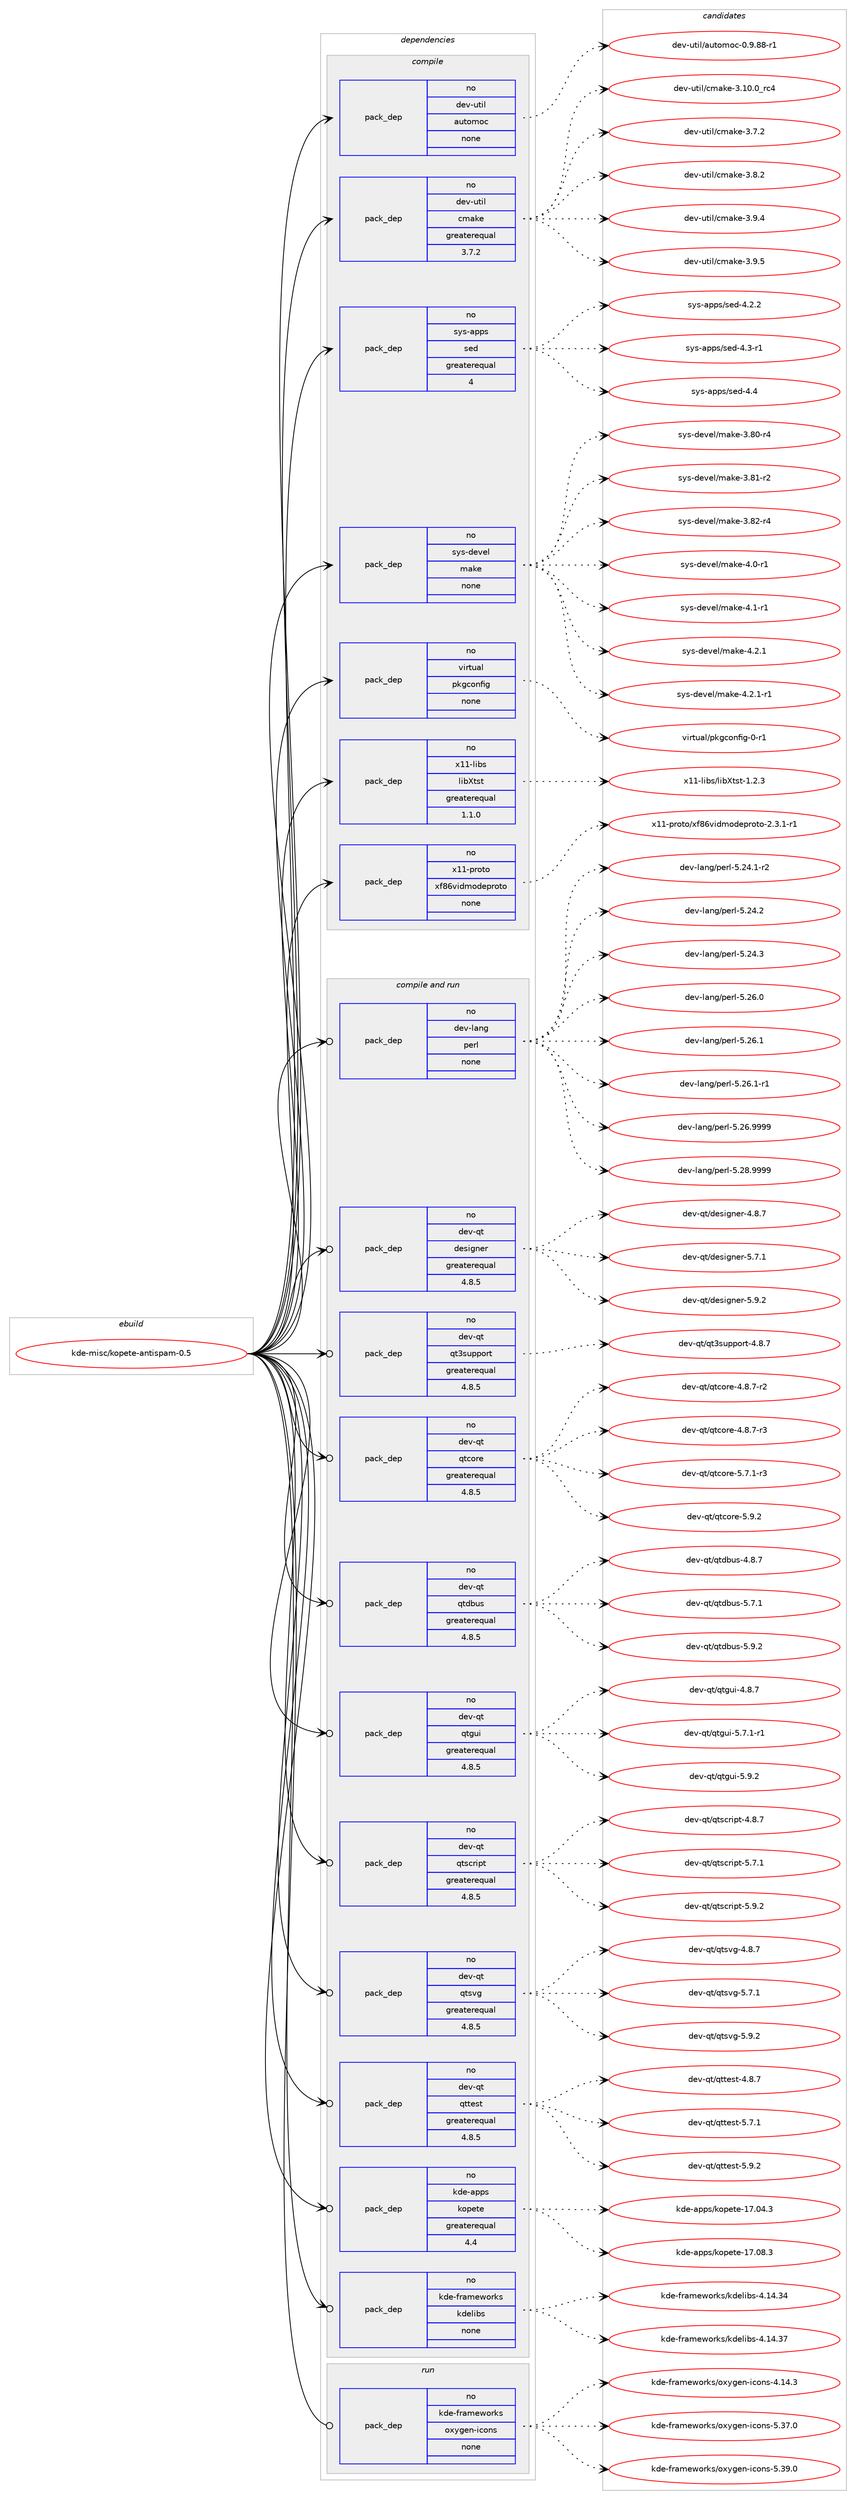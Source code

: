 digraph prolog {

# *************
# Graph options
# *************

newrank=true;
concentrate=true;
compound=true;
graph [rankdir=LR,fontname=Helvetica,fontsize=10,ranksep=1.5];#, ranksep=2.5, nodesep=0.2];
edge  [arrowhead=vee];
node  [fontname=Helvetica,fontsize=10];

# **********
# The ebuild
# **********

subgraph cluster_leftcol {
color=gray;
rank=same;
label=<<i>ebuild</i>>;
id [label="kde-misc/kopete-antispam-0.5", color=red, width=4, href="../kde-misc/kopete-antispam-0.5.svg"];
}

# ****************
# The dependencies
# ****************

subgraph cluster_midcol {
color=gray;
label=<<i>dependencies</i>>;
subgraph cluster_compile {
fillcolor="#eeeeee";
style=filled;
label=<<i>compile</i>>;
subgraph pack245415 {
dependency334793 [label=<<TABLE BORDER="0" CELLBORDER="1" CELLSPACING="0" CELLPADDING="4" WIDTH="220"><TR><TD ROWSPAN="6" CELLPADDING="30">pack_dep</TD></TR><TR><TD WIDTH="110">no</TD></TR><TR><TD>dev-util</TD></TR><TR><TD>automoc</TD></TR><TR><TD>none</TD></TR><TR><TD></TD></TR></TABLE>>, shape=none, color=blue];
}
id:e -> dependency334793:w [weight=20,style="solid",arrowhead="vee"];
subgraph pack245416 {
dependency334794 [label=<<TABLE BORDER="0" CELLBORDER="1" CELLSPACING="0" CELLPADDING="4" WIDTH="220"><TR><TD ROWSPAN="6" CELLPADDING="30">pack_dep</TD></TR><TR><TD WIDTH="110">no</TD></TR><TR><TD>dev-util</TD></TR><TR><TD>cmake</TD></TR><TR><TD>greaterequal</TD></TR><TR><TD>3.7.2</TD></TR></TABLE>>, shape=none, color=blue];
}
id:e -> dependency334794:w [weight=20,style="solid",arrowhead="vee"];
subgraph pack245417 {
dependency334795 [label=<<TABLE BORDER="0" CELLBORDER="1" CELLSPACING="0" CELLPADDING="4" WIDTH="220"><TR><TD ROWSPAN="6" CELLPADDING="30">pack_dep</TD></TR><TR><TD WIDTH="110">no</TD></TR><TR><TD>sys-apps</TD></TR><TR><TD>sed</TD></TR><TR><TD>greaterequal</TD></TR><TR><TD>4</TD></TR></TABLE>>, shape=none, color=blue];
}
id:e -> dependency334795:w [weight=20,style="solid",arrowhead="vee"];
subgraph pack245418 {
dependency334796 [label=<<TABLE BORDER="0" CELLBORDER="1" CELLSPACING="0" CELLPADDING="4" WIDTH="220"><TR><TD ROWSPAN="6" CELLPADDING="30">pack_dep</TD></TR><TR><TD WIDTH="110">no</TD></TR><TR><TD>sys-devel</TD></TR><TR><TD>make</TD></TR><TR><TD>none</TD></TR><TR><TD></TD></TR></TABLE>>, shape=none, color=blue];
}
id:e -> dependency334796:w [weight=20,style="solid",arrowhead="vee"];
subgraph pack245419 {
dependency334797 [label=<<TABLE BORDER="0" CELLBORDER="1" CELLSPACING="0" CELLPADDING="4" WIDTH="220"><TR><TD ROWSPAN="6" CELLPADDING="30">pack_dep</TD></TR><TR><TD WIDTH="110">no</TD></TR><TR><TD>virtual</TD></TR><TR><TD>pkgconfig</TD></TR><TR><TD>none</TD></TR><TR><TD></TD></TR></TABLE>>, shape=none, color=blue];
}
id:e -> dependency334797:w [weight=20,style="solid",arrowhead="vee"];
subgraph pack245420 {
dependency334798 [label=<<TABLE BORDER="0" CELLBORDER="1" CELLSPACING="0" CELLPADDING="4" WIDTH="220"><TR><TD ROWSPAN="6" CELLPADDING="30">pack_dep</TD></TR><TR><TD WIDTH="110">no</TD></TR><TR><TD>x11-libs</TD></TR><TR><TD>libXtst</TD></TR><TR><TD>greaterequal</TD></TR><TR><TD>1.1.0</TD></TR></TABLE>>, shape=none, color=blue];
}
id:e -> dependency334798:w [weight=20,style="solid",arrowhead="vee"];
subgraph pack245421 {
dependency334799 [label=<<TABLE BORDER="0" CELLBORDER="1" CELLSPACING="0" CELLPADDING="4" WIDTH="220"><TR><TD ROWSPAN="6" CELLPADDING="30">pack_dep</TD></TR><TR><TD WIDTH="110">no</TD></TR><TR><TD>x11-proto</TD></TR><TR><TD>xf86vidmodeproto</TD></TR><TR><TD>none</TD></TR><TR><TD></TD></TR></TABLE>>, shape=none, color=blue];
}
id:e -> dependency334799:w [weight=20,style="solid",arrowhead="vee"];
}
subgraph cluster_compileandrun {
fillcolor="#eeeeee";
style=filled;
label=<<i>compile and run</i>>;
subgraph pack245422 {
dependency334800 [label=<<TABLE BORDER="0" CELLBORDER="1" CELLSPACING="0" CELLPADDING="4" WIDTH="220"><TR><TD ROWSPAN="6" CELLPADDING="30">pack_dep</TD></TR><TR><TD WIDTH="110">no</TD></TR><TR><TD>dev-lang</TD></TR><TR><TD>perl</TD></TR><TR><TD>none</TD></TR><TR><TD></TD></TR></TABLE>>, shape=none, color=blue];
}
id:e -> dependency334800:w [weight=20,style="solid",arrowhead="odotvee"];
subgraph pack245423 {
dependency334801 [label=<<TABLE BORDER="0" CELLBORDER="1" CELLSPACING="0" CELLPADDING="4" WIDTH="220"><TR><TD ROWSPAN="6" CELLPADDING="30">pack_dep</TD></TR><TR><TD WIDTH="110">no</TD></TR><TR><TD>dev-qt</TD></TR><TR><TD>designer</TD></TR><TR><TD>greaterequal</TD></TR><TR><TD>4.8.5</TD></TR></TABLE>>, shape=none, color=blue];
}
id:e -> dependency334801:w [weight=20,style="solid",arrowhead="odotvee"];
subgraph pack245424 {
dependency334802 [label=<<TABLE BORDER="0" CELLBORDER="1" CELLSPACING="0" CELLPADDING="4" WIDTH="220"><TR><TD ROWSPAN="6" CELLPADDING="30">pack_dep</TD></TR><TR><TD WIDTH="110">no</TD></TR><TR><TD>dev-qt</TD></TR><TR><TD>qt3support</TD></TR><TR><TD>greaterequal</TD></TR><TR><TD>4.8.5</TD></TR></TABLE>>, shape=none, color=blue];
}
id:e -> dependency334802:w [weight=20,style="solid",arrowhead="odotvee"];
subgraph pack245425 {
dependency334803 [label=<<TABLE BORDER="0" CELLBORDER="1" CELLSPACING="0" CELLPADDING="4" WIDTH="220"><TR><TD ROWSPAN="6" CELLPADDING="30">pack_dep</TD></TR><TR><TD WIDTH="110">no</TD></TR><TR><TD>dev-qt</TD></TR><TR><TD>qtcore</TD></TR><TR><TD>greaterequal</TD></TR><TR><TD>4.8.5</TD></TR></TABLE>>, shape=none, color=blue];
}
id:e -> dependency334803:w [weight=20,style="solid",arrowhead="odotvee"];
subgraph pack245426 {
dependency334804 [label=<<TABLE BORDER="0" CELLBORDER="1" CELLSPACING="0" CELLPADDING="4" WIDTH="220"><TR><TD ROWSPAN="6" CELLPADDING="30">pack_dep</TD></TR><TR><TD WIDTH="110">no</TD></TR><TR><TD>dev-qt</TD></TR><TR><TD>qtdbus</TD></TR><TR><TD>greaterequal</TD></TR><TR><TD>4.8.5</TD></TR></TABLE>>, shape=none, color=blue];
}
id:e -> dependency334804:w [weight=20,style="solid",arrowhead="odotvee"];
subgraph pack245427 {
dependency334805 [label=<<TABLE BORDER="0" CELLBORDER="1" CELLSPACING="0" CELLPADDING="4" WIDTH="220"><TR><TD ROWSPAN="6" CELLPADDING="30">pack_dep</TD></TR><TR><TD WIDTH="110">no</TD></TR><TR><TD>dev-qt</TD></TR><TR><TD>qtgui</TD></TR><TR><TD>greaterequal</TD></TR><TR><TD>4.8.5</TD></TR></TABLE>>, shape=none, color=blue];
}
id:e -> dependency334805:w [weight=20,style="solid",arrowhead="odotvee"];
subgraph pack245428 {
dependency334806 [label=<<TABLE BORDER="0" CELLBORDER="1" CELLSPACING="0" CELLPADDING="4" WIDTH="220"><TR><TD ROWSPAN="6" CELLPADDING="30">pack_dep</TD></TR><TR><TD WIDTH="110">no</TD></TR><TR><TD>dev-qt</TD></TR><TR><TD>qtscript</TD></TR><TR><TD>greaterequal</TD></TR><TR><TD>4.8.5</TD></TR></TABLE>>, shape=none, color=blue];
}
id:e -> dependency334806:w [weight=20,style="solid",arrowhead="odotvee"];
subgraph pack245429 {
dependency334807 [label=<<TABLE BORDER="0" CELLBORDER="1" CELLSPACING="0" CELLPADDING="4" WIDTH="220"><TR><TD ROWSPAN="6" CELLPADDING="30">pack_dep</TD></TR><TR><TD WIDTH="110">no</TD></TR><TR><TD>dev-qt</TD></TR><TR><TD>qtsvg</TD></TR><TR><TD>greaterequal</TD></TR><TR><TD>4.8.5</TD></TR></TABLE>>, shape=none, color=blue];
}
id:e -> dependency334807:w [weight=20,style="solid",arrowhead="odotvee"];
subgraph pack245430 {
dependency334808 [label=<<TABLE BORDER="0" CELLBORDER="1" CELLSPACING="0" CELLPADDING="4" WIDTH="220"><TR><TD ROWSPAN="6" CELLPADDING="30">pack_dep</TD></TR><TR><TD WIDTH="110">no</TD></TR><TR><TD>dev-qt</TD></TR><TR><TD>qttest</TD></TR><TR><TD>greaterequal</TD></TR><TR><TD>4.8.5</TD></TR></TABLE>>, shape=none, color=blue];
}
id:e -> dependency334808:w [weight=20,style="solid",arrowhead="odotvee"];
subgraph pack245431 {
dependency334809 [label=<<TABLE BORDER="0" CELLBORDER="1" CELLSPACING="0" CELLPADDING="4" WIDTH="220"><TR><TD ROWSPAN="6" CELLPADDING="30">pack_dep</TD></TR><TR><TD WIDTH="110">no</TD></TR><TR><TD>kde-apps</TD></TR><TR><TD>kopete</TD></TR><TR><TD>greaterequal</TD></TR><TR><TD>4.4</TD></TR></TABLE>>, shape=none, color=blue];
}
id:e -> dependency334809:w [weight=20,style="solid",arrowhead="odotvee"];
subgraph pack245432 {
dependency334810 [label=<<TABLE BORDER="0" CELLBORDER="1" CELLSPACING="0" CELLPADDING="4" WIDTH="220"><TR><TD ROWSPAN="6" CELLPADDING="30">pack_dep</TD></TR><TR><TD WIDTH="110">no</TD></TR><TR><TD>kde-frameworks</TD></TR><TR><TD>kdelibs</TD></TR><TR><TD>none</TD></TR><TR><TD></TD></TR></TABLE>>, shape=none, color=blue];
}
id:e -> dependency334810:w [weight=20,style="solid",arrowhead="odotvee"];
}
subgraph cluster_run {
fillcolor="#eeeeee";
style=filled;
label=<<i>run</i>>;
subgraph pack245433 {
dependency334811 [label=<<TABLE BORDER="0" CELLBORDER="1" CELLSPACING="0" CELLPADDING="4" WIDTH="220"><TR><TD ROWSPAN="6" CELLPADDING="30">pack_dep</TD></TR><TR><TD WIDTH="110">no</TD></TR><TR><TD>kde-frameworks</TD></TR><TR><TD>oxygen-icons</TD></TR><TR><TD>none</TD></TR><TR><TD></TD></TR></TABLE>>, shape=none, color=blue];
}
id:e -> dependency334811:w [weight=20,style="solid",arrowhead="odot"];
}
}

# **************
# The candidates
# **************

subgraph cluster_choices {
rank=same;
color=gray;
label=<<i>candidates</i>>;

subgraph choice245415 {
color=black;
nodesep=1;
choice10010111845117116105108479711711611110911199454846574656564511449 [label="dev-util/automoc-0.9.88-r1", color=red, width=4,href="../dev-util/automoc-0.9.88-r1.svg"];
dependency334793:e -> choice10010111845117116105108479711711611110911199454846574656564511449:w [style=dotted,weight="100"];
}
subgraph choice245416 {
color=black;
nodesep=1;
choice1001011184511711610510847991099710710145514649484648951149952 [label="dev-util/cmake-3.10.0_rc4", color=red, width=4,href="../dev-util/cmake-3.10.0_rc4.svg"];
choice10010111845117116105108479910997107101455146554650 [label="dev-util/cmake-3.7.2", color=red, width=4,href="../dev-util/cmake-3.7.2.svg"];
choice10010111845117116105108479910997107101455146564650 [label="dev-util/cmake-3.8.2", color=red, width=4,href="../dev-util/cmake-3.8.2.svg"];
choice10010111845117116105108479910997107101455146574652 [label="dev-util/cmake-3.9.4", color=red, width=4,href="../dev-util/cmake-3.9.4.svg"];
choice10010111845117116105108479910997107101455146574653 [label="dev-util/cmake-3.9.5", color=red, width=4,href="../dev-util/cmake-3.9.5.svg"];
dependency334794:e -> choice1001011184511711610510847991099710710145514649484648951149952:w [style=dotted,weight="100"];
dependency334794:e -> choice10010111845117116105108479910997107101455146554650:w [style=dotted,weight="100"];
dependency334794:e -> choice10010111845117116105108479910997107101455146564650:w [style=dotted,weight="100"];
dependency334794:e -> choice10010111845117116105108479910997107101455146574652:w [style=dotted,weight="100"];
dependency334794:e -> choice10010111845117116105108479910997107101455146574653:w [style=dotted,weight="100"];
}
subgraph choice245417 {
color=black;
nodesep=1;
choice115121115459711211211547115101100455246504650 [label="sys-apps/sed-4.2.2", color=red, width=4,href="../sys-apps/sed-4.2.2.svg"];
choice115121115459711211211547115101100455246514511449 [label="sys-apps/sed-4.3-r1", color=red, width=4,href="../sys-apps/sed-4.3-r1.svg"];
choice11512111545971121121154711510110045524652 [label="sys-apps/sed-4.4", color=red, width=4,href="../sys-apps/sed-4.4.svg"];
dependency334795:e -> choice115121115459711211211547115101100455246504650:w [style=dotted,weight="100"];
dependency334795:e -> choice115121115459711211211547115101100455246514511449:w [style=dotted,weight="100"];
dependency334795:e -> choice11512111545971121121154711510110045524652:w [style=dotted,weight="100"];
}
subgraph choice245418 {
color=black;
nodesep=1;
choice11512111545100101118101108471099710710145514656484511452 [label="sys-devel/make-3.80-r4", color=red, width=4,href="../sys-devel/make-3.80-r4.svg"];
choice11512111545100101118101108471099710710145514656494511450 [label="sys-devel/make-3.81-r2", color=red, width=4,href="../sys-devel/make-3.81-r2.svg"];
choice11512111545100101118101108471099710710145514656504511452 [label="sys-devel/make-3.82-r4", color=red, width=4,href="../sys-devel/make-3.82-r4.svg"];
choice115121115451001011181011084710997107101455246484511449 [label="sys-devel/make-4.0-r1", color=red, width=4,href="../sys-devel/make-4.0-r1.svg"];
choice115121115451001011181011084710997107101455246494511449 [label="sys-devel/make-4.1-r1", color=red, width=4,href="../sys-devel/make-4.1-r1.svg"];
choice115121115451001011181011084710997107101455246504649 [label="sys-devel/make-4.2.1", color=red, width=4,href="../sys-devel/make-4.2.1.svg"];
choice1151211154510010111810110847109971071014552465046494511449 [label="sys-devel/make-4.2.1-r1", color=red, width=4,href="../sys-devel/make-4.2.1-r1.svg"];
dependency334796:e -> choice11512111545100101118101108471099710710145514656484511452:w [style=dotted,weight="100"];
dependency334796:e -> choice11512111545100101118101108471099710710145514656494511450:w [style=dotted,weight="100"];
dependency334796:e -> choice11512111545100101118101108471099710710145514656504511452:w [style=dotted,weight="100"];
dependency334796:e -> choice115121115451001011181011084710997107101455246484511449:w [style=dotted,weight="100"];
dependency334796:e -> choice115121115451001011181011084710997107101455246494511449:w [style=dotted,weight="100"];
dependency334796:e -> choice115121115451001011181011084710997107101455246504649:w [style=dotted,weight="100"];
dependency334796:e -> choice1151211154510010111810110847109971071014552465046494511449:w [style=dotted,weight="100"];
}
subgraph choice245419 {
color=black;
nodesep=1;
choice11810511411611797108471121071039911111010210510345484511449 [label="virtual/pkgconfig-0-r1", color=red, width=4,href="../virtual/pkgconfig-0-r1.svg"];
dependency334797:e -> choice11810511411611797108471121071039911111010210510345484511449:w [style=dotted,weight="100"];
}
subgraph choice245420 {
color=black;
nodesep=1;
choice12049494510810598115471081059888116115116454946504651 [label="x11-libs/libXtst-1.2.3", color=red, width=4,href="../x11-libs/libXtst-1.2.3.svg"];
dependency334798:e -> choice12049494510810598115471081059888116115116454946504651:w [style=dotted,weight="100"];
}
subgraph choice245421 {
color=black;
nodesep=1;
choice1204949451121141111161114712010256541181051001091111001011121141111161114550465146494511449 [label="x11-proto/xf86vidmodeproto-2.3.1-r1", color=red, width=4,href="../x11-proto/xf86vidmodeproto-2.3.1-r1.svg"];
dependency334799:e -> choice1204949451121141111161114712010256541181051001091111001011121141111161114550465146494511449:w [style=dotted,weight="100"];
}
subgraph choice245422 {
color=black;
nodesep=1;
choice100101118451089711010347112101114108455346505246494511450 [label="dev-lang/perl-5.24.1-r2", color=red, width=4,href="../dev-lang/perl-5.24.1-r2.svg"];
choice10010111845108971101034711210111410845534650524650 [label="dev-lang/perl-5.24.2", color=red, width=4,href="../dev-lang/perl-5.24.2.svg"];
choice10010111845108971101034711210111410845534650524651 [label="dev-lang/perl-5.24.3", color=red, width=4,href="../dev-lang/perl-5.24.3.svg"];
choice10010111845108971101034711210111410845534650544648 [label="dev-lang/perl-5.26.0", color=red, width=4,href="../dev-lang/perl-5.26.0.svg"];
choice10010111845108971101034711210111410845534650544649 [label="dev-lang/perl-5.26.1", color=red, width=4,href="../dev-lang/perl-5.26.1.svg"];
choice100101118451089711010347112101114108455346505446494511449 [label="dev-lang/perl-5.26.1-r1", color=red, width=4,href="../dev-lang/perl-5.26.1-r1.svg"];
choice10010111845108971101034711210111410845534650544657575757 [label="dev-lang/perl-5.26.9999", color=red, width=4,href="../dev-lang/perl-5.26.9999.svg"];
choice10010111845108971101034711210111410845534650564657575757 [label="dev-lang/perl-5.28.9999", color=red, width=4,href="../dev-lang/perl-5.28.9999.svg"];
dependency334800:e -> choice100101118451089711010347112101114108455346505246494511450:w [style=dotted,weight="100"];
dependency334800:e -> choice10010111845108971101034711210111410845534650524650:w [style=dotted,weight="100"];
dependency334800:e -> choice10010111845108971101034711210111410845534650524651:w [style=dotted,weight="100"];
dependency334800:e -> choice10010111845108971101034711210111410845534650544648:w [style=dotted,weight="100"];
dependency334800:e -> choice10010111845108971101034711210111410845534650544649:w [style=dotted,weight="100"];
dependency334800:e -> choice100101118451089711010347112101114108455346505446494511449:w [style=dotted,weight="100"];
dependency334800:e -> choice10010111845108971101034711210111410845534650544657575757:w [style=dotted,weight="100"];
dependency334800:e -> choice10010111845108971101034711210111410845534650564657575757:w [style=dotted,weight="100"];
}
subgraph choice245423 {
color=black;
nodesep=1;
choice1001011184511311647100101115105103110101114455246564655 [label="dev-qt/designer-4.8.7", color=red, width=4,href="../dev-qt/designer-4.8.7.svg"];
choice1001011184511311647100101115105103110101114455346554649 [label="dev-qt/designer-5.7.1", color=red, width=4,href="../dev-qt/designer-5.7.1.svg"];
choice1001011184511311647100101115105103110101114455346574650 [label="dev-qt/designer-5.9.2", color=red, width=4,href="../dev-qt/designer-5.9.2.svg"];
dependency334801:e -> choice1001011184511311647100101115105103110101114455246564655:w [style=dotted,weight="100"];
dependency334801:e -> choice1001011184511311647100101115105103110101114455346554649:w [style=dotted,weight="100"];
dependency334801:e -> choice1001011184511311647100101115105103110101114455346574650:w [style=dotted,weight="100"];
}
subgraph choice245424 {
color=black;
nodesep=1;
choice100101118451131164711311651115117112112111114116455246564655 [label="dev-qt/qt3support-4.8.7", color=red, width=4,href="../dev-qt/qt3support-4.8.7.svg"];
dependency334802:e -> choice100101118451131164711311651115117112112111114116455246564655:w [style=dotted,weight="100"];
}
subgraph choice245425 {
color=black;
nodesep=1;
choice1001011184511311647113116991111141014552465646554511450 [label="dev-qt/qtcore-4.8.7-r2", color=red, width=4,href="../dev-qt/qtcore-4.8.7-r2.svg"];
choice1001011184511311647113116991111141014552465646554511451 [label="dev-qt/qtcore-4.8.7-r3", color=red, width=4,href="../dev-qt/qtcore-4.8.7-r3.svg"];
choice1001011184511311647113116991111141014553465546494511451 [label="dev-qt/qtcore-5.7.1-r3", color=red, width=4,href="../dev-qt/qtcore-5.7.1-r3.svg"];
choice100101118451131164711311699111114101455346574650 [label="dev-qt/qtcore-5.9.2", color=red, width=4,href="../dev-qt/qtcore-5.9.2.svg"];
dependency334803:e -> choice1001011184511311647113116991111141014552465646554511450:w [style=dotted,weight="100"];
dependency334803:e -> choice1001011184511311647113116991111141014552465646554511451:w [style=dotted,weight="100"];
dependency334803:e -> choice1001011184511311647113116991111141014553465546494511451:w [style=dotted,weight="100"];
dependency334803:e -> choice100101118451131164711311699111114101455346574650:w [style=dotted,weight="100"];
}
subgraph choice245426 {
color=black;
nodesep=1;
choice100101118451131164711311610098117115455246564655 [label="dev-qt/qtdbus-4.8.7", color=red, width=4,href="../dev-qt/qtdbus-4.8.7.svg"];
choice100101118451131164711311610098117115455346554649 [label="dev-qt/qtdbus-5.7.1", color=red, width=4,href="../dev-qt/qtdbus-5.7.1.svg"];
choice100101118451131164711311610098117115455346574650 [label="dev-qt/qtdbus-5.9.2", color=red, width=4,href="../dev-qt/qtdbus-5.9.2.svg"];
dependency334804:e -> choice100101118451131164711311610098117115455246564655:w [style=dotted,weight="100"];
dependency334804:e -> choice100101118451131164711311610098117115455346554649:w [style=dotted,weight="100"];
dependency334804:e -> choice100101118451131164711311610098117115455346574650:w [style=dotted,weight="100"];
}
subgraph choice245427 {
color=black;
nodesep=1;
choice1001011184511311647113116103117105455246564655 [label="dev-qt/qtgui-4.8.7", color=red, width=4,href="../dev-qt/qtgui-4.8.7.svg"];
choice10010111845113116471131161031171054553465546494511449 [label="dev-qt/qtgui-5.7.1-r1", color=red, width=4,href="../dev-qt/qtgui-5.7.1-r1.svg"];
choice1001011184511311647113116103117105455346574650 [label="dev-qt/qtgui-5.9.2", color=red, width=4,href="../dev-qt/qtgui-5.9.2.svg"];
dependency334805:e -> choice1001011184511311647113116103117105455246564655:w [style=dotted,weight="100"];
dependency334805:e -> choice10010111845113116471131161031171054553465546494511449:w [style=dotted,weight="100"];
dependency334805:e -> choice1001011184511311647113116103117105455346574650:w [style=dotted,weight="100"];
}
subgraph choice245428 {
color=black;
nodesep=1;
choice100101118451131164711311611599114105112116455246564655 [label="dev-qt/qtscript-4.8.7", color=red, width=4,href="../dev-qt/qtscript-4.8.7.svg"];
choice100101118451131164711311611599114105112116455346554649 [label="dev-qt/qtscript-5.7.1", color=red, width=4,href="../dev-qt/qtscript-5.7.1.svg"];
choice100101118451131164711311611599114105112116455346574650 [label="dev-qt/qtscript-5.9.2", color=red, width=4,href="../dev-qt/qtscript-5.9.2.svg"];
dependency334806:e -> choice100101118451131164711311611599114105112116455246564655:w [style=dotted,weight="100"];
dependency334806:e -> choice100101118451131164711311611599114105112116455346554649:w [style=dotted,weight="100"];
dependency334806:e -> choice100101118451131164711311611599114105112116455346574650:w [style=dotted,weight="100"];
}
subgraph choice245429 {
color=black;
nodesep=1;
choice1001011184511311647113116115118103455246564655 [label="dev-qt/qtsvg-4.8.7", color=red, width=4,href="../dev-qt/qtsvg-4.8.7.svg"];
choice1001011184511311647113116115118103455346554649 [label="dev-qt/qtsvg-5.7.1", color=red, width=4,href="../dev-qt/qtsvg-5.7.1.svg"];
choice1001011184511311647113116115118103455346574650 [label="dev-qt/qtsvg-5.9.2", color=red, width=4,href="../dev-qt/qtsvg-5.9.2.svg"];
dependency334807:e -> choice1001011184511311647113116115118103455246564655:w [style=dotted,weight="100"];
dependency334807:e -> choice1001011184511311647113116115118103455346554649:w [style=dotted,weight="100"];
dependency334807:e -> choice1001011184511311647113116115118103455346574650:w [style=dotted,weight="100"];
}
subgraph choice245430 {
color=black;
nodesep=1;
choice1001011184511311647113116116101115116455246564655 [label="dev-qt/qttest-4.8.7", color=red, width=4,href="../dev-qt/qttest-4.8.7.svg"];
choice1001011184511311647113116116101115116455346554649 [label="dev-qt/qttest-5.7.1", color=red, width=4,href="../dev-qt/qttest-5.7.1.svg"];
choice1001011184511311647113116116101115116455346574650 [label="dev-qt/qttest-5.9.2", color=red, width=4,href="../dev-qt/qttest-5.9.2.svg"];
dependency334808:e -> choice1001011184511311647113116116101115116455246564655:w [style=dotted,weight="100"];
dependency334808:e -> choice1001011184511311647113116116101115116455346554649:w [style=dotted,weight="100"];
dependency334808:e -> choice1001011184511311647113116116101115116455346574650:w [style=dotted,weight="100"];
}
subgraph choice245431 {
color=black;
nodesep=1;
choice1071001014597112112115471071111121011161014549554648524651 [label="kde-apps/kopete-17.04.3", color=red, width=4,href="../kde-apps/kopete-17.04.3.svg"];
choice1071001014597112112115471071111121011161014549554648564651 [label="kde-apps/kopete-17.08.3", color=red, width=4,href="../kde-apps/kopete-17.08.3.svg"];
dependency334809:e -> choice1071001014597112112115471071111121011161014549554648524651:w [style=dotted,weight="100"];
dependency334809:e -> choice1071001014597112112115471071111121011161014549554648564651:w [style=dotted,weight="100"];
}
subgraph choice245432 {
color=black;
nodesep=1;
choice107100101451021149710910111911111410711547107100101108105981154552464952465152 [label="kde-frameworks/kdelibs-4.14.34", color=red, width=4,href="../kde-frameworks/kdelibs-4.14.34.svg"];
choice107100101451021149710910111911111410711547107100101108105981154552464952465155 [label="kde-frameworks/kdelibs-4.14.37", color=red, width=4,href="../kde-frameworks/kdelibs-4.14.37.svg"];
dependency334810:e -> choice107100101451021149710910111911111410711547107100101108105981154552464952465152:w [style=dotted,weight="100"];
dependency334810:e -> choice107100101451021149710910111911111410711547107100101108105981154552464952465155:w [style=dotted,weight="100"];
}
subgraph choice245433 {
color=black;
nodesep=1;
choice107100101451021149710910111911111410711547111120121103101110451059911111011545524649524651 [label="kde-frameworks/oxygen-icons-4.14.3", color=red, width=4,href="../kde-frameworks/oxygen-icons-4.14.3.svg"];
choice107100101451021149710910111911111410711547111120121103101110451059911111011545534651554648 [label="kde-frameworks/oxygen-icons-5.37.0", color=red, width=4,href="../kde-frameworks/oxygen-icons-5.37.0.svg"];
choice107100101451021149710910111911111410711547111120121103101110451059911111011545534651574648 [label="kde-frameworks/oxygen-icons-5.39.0", color=red, width=4,href="../kde-frameworks/oxygen-icons-5.39.0.svg"];
dependency334811:e -> choice107100101451021149710910111911111410711547111120121103101110451059911111011545524649524651:w [style=dotted,weight="100"];
dependency334811:e -> choice107100101451021149710910111911111410711547111120121103101110451059911111011545534651554648:w [style=dotted,weight="100"];
dependency334811:e -> choice107100101451021149710910111911111410711547111120121103101110451059911111011545534651574648:w [style=dotted,weight="100"];
}
}

}
